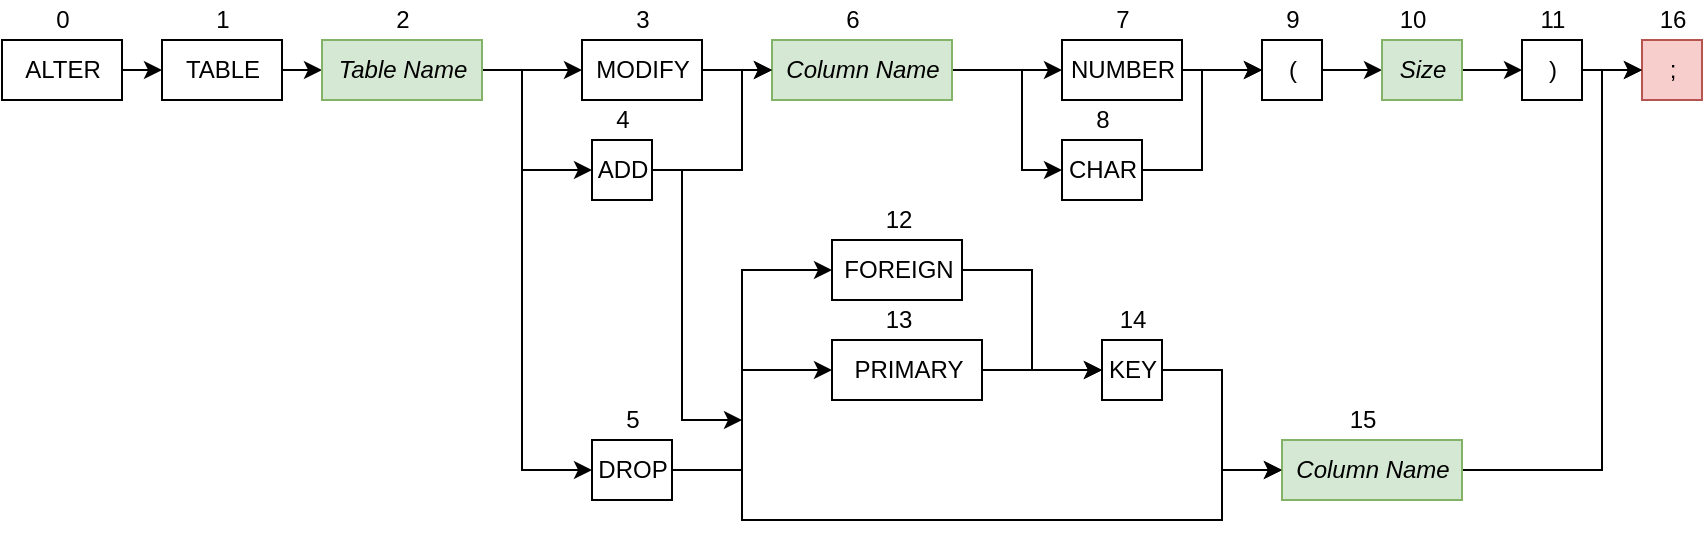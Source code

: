 <mxfile version="13.5.5" type="device"><diagram id="HH97DMklG3GvuwQJtJBX" name="Page-1"><mxGraphModel dx="1422" dy="804" grid="1" gridSize="10" guides="1" tooltips="1" connect="1" arrows="1" fold="1" page="1" pageScale="1" pageWidth="850" pageHeight="1100" math="0" shadow="0"><root><mxCell id="0"/><mxCell id="1" parent="0"/><mxCell id="w54cBLAl5rAkxmdbFsFD-127" style="edgeStyle=orthogonalEdgeStyle;rounded=0;orthogonalLoop=1;jettySize=auto;html=1;exitX=1;exitY=0.5;exitDx=0;exitDy=0;entryX=0;entryY=0.5;entryDx=0;entryDy=0;entryPerimeter=0;" parent="1" source="w54cBLAl5rAkxmdbFsFD-1" target="w54cBLAl5rAkxmdbFsFD-225" edge="1"><mxGeometry relative="1" as="geometry"><mxPoint x="110" y="95" as="targetPoint"/></mxGeometry></mxCell><mxCell id="w54cBLAl5rAkxmdbFsFD-1" value="ALTER" style="html=1;" parent="1" vertex="1"><mxGeometry y="80" width="60" height="30" as="geometry"/></mxCell><mxCell id="w54cBLAl5rAkxmdbFsFD-2" value="0" style="text;html=1;align=center;verticalAlign=middle;resizable=0;points=[];autosize=1;" parent="1" vertex="1"><mxGeometry x="20" y="60" width="20" height="20" as="geometry"/></mxCell><mxCell id="w54cBLAl5rAkxmdbFsFD-53" value=";" style="html=1;fillColor=#f8cecc;strokeColor=#b85450;" parent="1" vertex="1"><mxGeometry x="820" y="80" width="30" height="30" as="geometry"/></mxCell><mxCell id="w54cBLAl5rAkxmdbFsFD-54" value="16" style="text;html=1;align=center;verticalAlign=middle;resizable=0;points=[];autosize=1;" parent="1" vertex="1"><mxGeometry x="820" y="60" width="30" height="20" as="geometry"/></mxCell><mxCell id="w54cBLAl5rAkxmdbFsFD-255" style="edgeStyle=orthogonalEdgeStyle;rounded=0;orthogonalLoop=1;jettySize=auto;html=1;exitX=1;exitY=0.5;exitDx=0;exitDy=0;entryX=0;entryY=0.5;entryDx=0;entryDy=0;" parent="1" source="w54cBLAl5rAkxmdbFsFD-74" target="w54cBLAl5rAkxmdbFsFD-253" edge="1"><mxGeometry relative="1" as="geometry"><Array as="points"><mxPoint x="510" y="95"/><mxPoint x="510" y="145"/></Array></mxGeometry></mxCell><mxCell id="w54cBLAl5rAkxmdbFsFD-256" style="edgeStyle=orthogonalEdgeStyle;rounded=0;orthogonalLoop=1;jettySize=auto;html=1;exitX=1;exitY=0.5;exitDx=0;exitDy=0;entryX=0;entryY=0.5;entryDx=0;entryDy=0;" parent="1" source="w54cBLAl5rAkxmdbFsFD-74" target="w54cBLAl5rAkxmdbFsFD-251" edge="1"><mxGeometry relative="1" as="geometry"/></mxCell><mxCell id="w54cBLAl5rAkxmdbFsFD-74" value="&lt;i&gt;Column Name&lt;/i&gt;" style="html=1;fillColor=#d5e8d4;strokeColor=#82b366;" parent="1" vertex="1"><mxGeometry x="385" y="80" width="90" height="30" as="geometry"/></mxCell><mxCell id="w54cBLAl5rAkxmdbFsFD-75" value="6" style="text;html=1;align=center;verticalAlign=middle;resizable=0;points=[];autosize=1;" parent="1" vertex="1"><mxGeometry x="415" y="60" width="20" height="20" as="geometry"/></mxCell><mxCell id="w54cBLAl5rAkxmdbFsFD-228" style="edgeStyle=orthogonalEdgeStyle;rounded=0;orthogonalLoop=1;jettySize=auto;html=1;exitX=1;exitY=0.5;exitDx=0;exitDy=0;entryX=0;entryY=0.5;entryDx=0;entryDy=0;" parent="1" source="w54cBLAl5rAkxmdbFsFD-225" target="w54cBLAl5rAkxmdbFsFD-226" edge="1"><mxGeometry relative="1" as="geometry"/></mxCell><mxCell id="w54cBLAl5rAkxmdbFsFD-225" value="TABLE" style="html=1;" parent="1" vertex="1"><mxGeometry x="80" y="80" width="60" height="30" as="geometry"/></mxCell><mxCell id="w54cBLAl5rAkxmdbFsFD-235" style="edgeStyle=orthogonalEdgeStyle;rounded=0;orthogonalLoop=1;jettySize=auto;html=1;exitX=1;exitY=0.5;exitDx=0;exitDy=0;entryX=0;entryY=0.5;entryDx=0;entryDy=0;" parent="1" source="w54cBLAl5rAkxmdbFsFD-226" target="w54cBLAl5rAkxmdbFsFD-229" edge="1"><mxGeometry relative="1" as="geometry"><Array as="points"><mxPoint x="260" y="95"/><mxPoint x="260" y="145"/></Array></mxGeometry></mxCell><mxCell id="w54cBLAl5rAkxmdbFsFD-236" style="edgeStyle=orthogonalEdgeStyle;rounded=0;orthogonalLoop=1;jettySize=auto;html=1;exitX=1;exitY=0.5;exitDx=0;exitDy=0;entryX=0;entryY=0.5;entryDx=0;entryDy=0;" parent="1" source="w54cBLAl5rAkxmdbFsFD-226" target="w54cBLAl5rAkxmdbFsFD-231" edge="1"><mxGeometry relative="1" as="geometry"><Array as="points"><mxPoint x="260" y="95"/><mxPoint x="260" y="95"/></Array></mxGeometry></mxCell><mxCell id="w54cBLAl5rAkxmdbFsFD-237" style="edgeStyle=orthogonalEdgeStyle;rounded=0;orthogonalLoop=1;jettySize=auto;html=1;exitX=1;exitY=0.5;exitDx=0;exitDy=0;entryX=0;entryY=0.5;entryDx=0;entryDy=0;" parent="1" source="w54cBLAl5rAkxmdbFsFD-226" target="w54cBLAl5rAkxmdbFsFD-233" edge="1"><mxGeometry relative="1" as="geometry"><Array as="points"><mxPoint x="260" y="95"/><mxPoint x="260" y="295"/></Array></mxGeometry></mxCell><mxCell id="w54cBLAl5rAkxmdbFsFD-226" value="&lt;i&gt;Table Name&lt;/i&gt;" style="html=1;fillColor=#d5e8d4;strokeColor=#82b366;" parent="1" vertex="1"><mxGeometry x="160" y="80" width="80" height="30" as="geometry"/></mxCell><mxCell id="w54cBLAl5rAkxmdbFsFD-227" value="2" style="text;html=1;align=center;verticalAlign=middle;resizable=0;points=[];autosize=1;" parent="1" vertex="1"><mxGeometry x="190" y="60" width="20" height="20" as="geometry"/></mxCell><mxCell id="w54cBLAl5rAkxmdbFsFD-270" style="edgeStyle=orthogonalEdgeStyle;rounded=0;orthogonalLoop=1;jettySize=auto;html=1;exitX=1;exitY=0.5;exitDx=0;exitDy=0;entryX=0;entryY=0.5;entryDx=0;entryDy=0;" parent="1" source="w54cBLAl5rAkxmdbFsFD-229" target="w54cBLAl5rAkxmdbFsFD-74" edge="1"><mxGeometry relative="1" as="geometry"><mxPoint x="380" y="100" as="targetPoint"/><Array as="points"><mxPoint x="370" y="145"/><mxPoint x="370" y="95"/></Array></mxGeometry></mxCell><mxCell id="w54cBLAl5rAkxmdbFsFD-285" style="edgeStyle=orthogonalEdgeStyle;rounded=0;orthogonalLoop=1;jettySize=auto;html=1;exitX=1;exitY=0.5;exitDx=0;exitDy=0;" parent="1" source="w54cBLAl5rAkxmdbFsFD-229" edge="1"><mxGeometry relative="1" as="geometry"><mxPoint x="370" y="270" as="targetPoint"/><Array as="points"><mxPoint x="340" y="145"/><mxPoint x="340" y="270"/><mxPoint x="370" y="270"/></Array></mxGeometry></mxCell><mxCell id="w54cBLAl5rAkxmdbFsFD-229" value="ADD" style="html=1;" parent="1" vertex="1"><mxGeometry x="295" y="130" width="30" height="30" as="geometry"/></mxCell><mxCell id="w54cBLAl5rAkxmdbFsFD-230" value="4" style="text;html=1;align=center;verticalAlign=middle;resizable=0;points=[];autosize=1;" parent="1" vertex="1"><mxGeometry x="300" y="110" width="20" height="20" as="geometry"/></mxCell><mxCell id="w54cBLAl5rAkxmdbFsFD-269" style="edgeStyle=orthogonalEdgeStyle;rounded=0;orthogonalLoop=1;jettySize=auto;html=1;exitX=1;exitY=0.5;exitDx=0;exitDy=0;" parent="1" source="w54cBLAl5rAkxmdbFsFD-231" target="w54cBLAl5rAkxmdbFsFD-74" edge="1"><mxGeometry relative="1" as="geometry"/></mxCell><mxCell id="w54cBLAl5rAkxmdbFsFD-231" value="MODIFY" style="html=1;" parent="1" vertex="1"><mxGeometry x="290" y="80" width="60" height="30" as="geometry"/></mxCell><mxCell id="w54cBLAl5rAkxmdbFsFD-232" value="5" style="text;html=1;align=center;verticalAlign=middle;resizable=0;points=[];autosize=1;" parent="1" vertex="1"><mxGeometry x="305" y="260" width="20" height="20" as="geometry"/></mxCell><mxCell id="w54cBLAl5rAkxmdbFsFD-247" style="edgeStyle=orthogonalEdgeStyle;rounded=0;orthogonalLoop=1;jettySize=auto;html=1;exitX=1;exitY=0.5;exitDx=0;exitDy=0;entryX=0;entryY=0.5;entryDx=0;entryDy=0;" parent="1" source="w54cBLAl5rAkxmdbFsFD-233" target="w54cBLAl5rAkxmdbFsFD-241" edge="1"><mxGeometry relative="1" as="geometry"><Array as="points"><mxPoint x="370" y="295"/><mxPoint x="370" y="245"/></Array></mxGeometry></mxCell><mxCell id="w54cBLAl5rAkxmdbFsFD-274" style="edgeStyle=orthogonalEdgeStyle;rounded=0;orthogonalLoop=1;jettySize=auto;html=1;exitX=1;exitY=0.5;exitDx=0;exitDy=0;entryX=0;entryY=0.5;entryDx=0;entryDy=0;" parent="1" source="w54cBLAl5rAkxmdbFsFD-233" target="w54cBLAl5rAkxmdbFsFD-272" edge="1"><mxGeometry relative="1" as="geometry"><Array as="points"><mxPoint x="370" y="295"/><mxPoint x="370" y="320"/><mxPoint x="610" y="320"/><mxPoint x="610" y="295"/></Array></mxGeometry></mxCell><mxCell id="w54cBLAl5rAkxmdbFsFD-275" style="edgeStyle=orthogonalEdgeStyle;rounded=0;orthogonalLoop=1;jettySize=auto;html=1;exitX=1;exitY=0.5;exitDx=0;exitDy=0;entryX=0;entryY=0.5;entryDx=0;entryDy=0;" parent="1" source="w54cBLAl5rAkxmdbFsFD-233" target="w54cBLAl5rAkxmdbFsFD-239" edge="1"><mxGeometry relative="1" as="geometry"><Array as="points"><mxPoint x="370" y="295"/><mxPoint x="370" y="195"/></Array></mxGeometry></mxCell><mxCell id="w54cBLAl5rAkxmdbFsFD-233" value="DROP" style="html=1;" parent="1" vertex="1"><mxGeometry x="295" y="280" width="40" height="30" as="geometry"/></mxCell><mxCell id="w54cBLAl5rAkxmdbFsFD-234" value="3" style="text;html=1;align=center;verticalAlign=middle;resizable=0;points=[];autosize=1;" parent="1" vertex="1"><mxGeometry x="310" y="60" width="20" height="20" as="geometry"/></mxCell><mxCell id="w54cBLAl5rAkxmdbFsFD-267" style="edgeStyle=orthogonalEdgeStyle;rounded=0;orthogonalLoop=1;jettySize=auto;html=1;exitX=1;exitY=0.5;exitDx=0;exitDy=0;entryX=0;entryY=0.5;entryDx=0;entryDy=0;" parent="1" source="w54cBLAl5rAkxmdbFsFD-239" target="w54cBLAl5rAkxmdbFsFD-249" edge="1"><mxGeometry relative="1" as="geometry"/></mxCell><mxCell id="w54cBLAl5rAkxmdbFsFD-239" value="FOREIGN" style="html=1;" parent="1" vertex="1"><mxGeometry x="415" y="180" width="65" height="30" as="geometry"/></mxCell><mxCell id="w54cBLAl5rAkxmdbFsFD-268" style="edgeStyle=orthogonalEdgeStyle;rounded=0;orthogonalLoop=1;jettySize=auto;html=1;exitX=1;exitY=0.5;exitDx=0;exitDy=0;entryX=0;entryY=0.5;entryDx=0;entryDy=0;" parent="1" source="w54cBLAl5rAkxmdbFsFD-241" target="w54cBLAl5rAkxmdbFsFD-249" edge="1"><mxGeometry relative="1" as="geometry"/></mxCell><mxCell id="w54cBLAl5rAkxmdbFsFD-241" value="PRIMARY" style="html=1;" parent="1" vertex="1"><mxGeometry x="415" y="230" width="75" height="30" as="geometry"/></mxCell><mxCell id="w54cBLAl5rAkxmdbFsFD-242" value="13" style="text;html=1;align=center;verticalAlign=middle;resizable=0;points=[];autosize=1;" parent="1" vertex="1"><mxGeometry x="432.5" y="210" width="30" height="20" as="geometry"/></mxCell><mxCell id="w54cBLAl5rAkxmdbFsFD-249" value="KEY" style="html=1;" parent="1" vertex="1"><mxGeometry x="550" y="230" width="30" height="30" as="geometry"/></mxCell><mxCell id="w54cBLAl5rAkxmdbFsFD-250" value="14" style="text;html=1;align=center;verticalAlign=middle;resizable=0;points=[];autosize=1;" parent="1" vertex="1"><mxGeometry x="550" y="210" width="30" height="20" as="geometry"/></mxCell><mxCell id="w54cBLAl5rAkxmdbFsFD-263" style="edgeStyle=orthogonalEdgeStyle;rounded=0;orthogonalLoop=1;jettySize=auto;html=1;exitX=1;exitY=0.5;exitDx=0;exitDy=0;entryX=0;entryY=0.5;entryDx=0;entryDy=0;" parent="1" source="w54cBLAl5rAkxmdbFsFD-251" target="w54cBLAl5rAkxmdbFsFD-257" edge="1"><mxGeometry relative="1" as="geometry"/></mxCell><mxCell id="w54cBLAl5rAkxmdbFsFD-251" value="NUMBER" style="html=1;" parent="1" vertex="1"><mxGeometry x="530" y="80" width="60" height="30" as="geometry"/></mxCell><mxCell id="w54cBLAl5rAkxmdbFsFD-252" value="7" style="text;html=1;align=center;verticalAlign=middle;resizable=0;points=[];autosize=1;" parent="1" vertex="1"><mxGeometry x="550" y="60" width="20" height="20" as="geometry"/></mxCell><mxCell id="w54cBLAl5rAkxmdbFsFD-271" style="edgeStyle=orthogonalEdgeStyle;rounded=0;orthogonalLoop=1;jettySize=auto;html=1;exitX=1;exitY=0.5;exitDx=0;exitDy=0;entryX=0;entryY=0.5;entryDx=0;entryDy=0;" parent="1" source="w54cBLAl5rAkxmdbFsFD-253" target="w54cBLAl5rAkxmdbFsFD-257" edge="1"><mxGeometry relative="1" as="geometry"><Array as="points"><mxPoint x="600" y="145"/><mxPoint x="600" y="95"/></Array></mxGeometry></mxCell><mxCell id="w54cBLAl5rAkxmdbFsFD-253" value="CHAR" style="html=1;" parent="1" vertex="1"><mxGeometry x="530" y="130" width="40" height="30" as="geometry"/></mxCell><mxCell id="w54cBLAl5rAkxmdbFsFD-254" value="8" style="text;html=1;align=center;verticalAlign=middle;resizable=0;points=[];autosize=1;" parent="1" vertex="1"><mxGeometry x="540" y="110" width="20" height="20" as="geometry"/></mxCell><mxCell id="w54cBLAl5rAkxmdbFsFD-264" style="edgeStyle=orthogonalEdgeStyle;rounded=0;orthogonalLoop=1;jettySize=auto;html=1;exitX=1;exitY=0.5;exitDx=0;exitDy=0;entryX=0;entryY=0.5;entryDx=0;entryDy=0;" parent="1" source="w54cBLAl5rAkxmdbFsFD-257" target="w54cBLAl5rAkxmdbFsFD-261" edge="1"><mxGeometry relative="1" as="geometry"/></mxCell><mxCell id="w54cBLAl5rAkxmdbFsFD-257" value="(" style="html=1;" parent="1" vertex="1"><mxGeometry x="630" y="80" width="30" height="30" as="geometry"/></mxCell><mxCell id="w54cBLAl5rAkxmdbFsFD-258" value="9" style="text;html=1;align=center;verticalAlign=middle;resizable=0;points=[];autosize=1;" parent="1" vertex="1"><mxGeometry x="635" y="60" width="20" height="20" as="geometry"/></mxCell><mxCell id="w54cBLAl5rAkxmdbFsFD-266" style="edgeStyle=orthogonalEdgeStyle;rounded=0;orthogonalLoop=1;jettySize=auto;html=1;exitX=1;exitY=0.5;exitDx=0;exitDy=0;entryX=0;entryY=0.5;entryDx=0;entryDy=0;" parent="1" source="w54cBLAl5rAkxmdbFsFD-259" target="w54cBLAl5rAkxmdbFsFD-53" edge="1"><mxGeometry relative="1" as="geometry"/></mxCell><mxCell id="w54cBLAl5rAkxmdbFsFD-259" value=")" style="html=1;" parent="1" vertex="1"><mxGeometry x="760" y="80" width="30" height="30" as="geometry"/></mxCell><mxCell id="w54cBLAl5rAkxmdbFsFD-260" value="11" style="text;html=1;align=center;verticalAlign=middle;resizable=0;points=[];autosize=1;" parent="1" vertex="1"><mxGeometry x="760" y="60" width="30" height="20" as="geometry"/></mxCell><mxCell id="w54cBLAl5rAkxmdbFsFD-265" style="edgeStyle=orthogonalEdgeStyle;rounded=0;orthogonalLoop=1;jettySize=auto;html=1;exitX=1;exitY=0.5;exitDx=0;exitDy=0;entryX=0;entryY=0.5;entryDx=0;entryDy=0;" parent="1" source="w54cBLAl5rAkxmdbFsFD-261" target="w54cBLAl5rAkxmdbFsFD-259" edge="1"><mxGeometry relative="1" as="geometry"/></mxCell><mxCell id="w54cBLAl5rAkxmdbFsFD-261" value="&lt;i&gt;Size&lt;/i&gt;" style="html=1;fillColor=#d5e8d4;strokeColor=#82b366;" parent="1" vertex="1"><mxGeometry x="690" y="80" width="40" height="30" as="geometry"/></mxCell><mxCell id="w54cBLAl5rAkxmdbFsFD-262" value="10" style="text;html=1;align=center;verticalAlign=middle;resizable=0;points=[];autosize=1;" parent="1" vertex="1"><mxGeometry x="690" y="60" width="30" height="20" as="geometry"/></mxCell><mxCell id="w54cBLAl5rAkxmdbFsFD-277" style="edgeStyle=orthogonalEdgeStyle;rounded=0;orthogonalLoop=1;jettySize=auto;html=1;exitX=1;exitY=0.5;exitDx=0;exitDy=0;entryX=0;entryY=0.5;entryDx=0;entryDy=0;" parent="1" source="w54cBLAl5rAkxmdbFsFD-272" target="w54cBLAl5rAkxmdbFsFD-53" edge="1"><mxGeometry relative="1" as="geometry"><Array as="points"><mxPoint x="800" y="295"/><mxPoint x="800" y="95"/></Array></mxGeometry></mxCell><mxCell id="w54cBLAl5rAkxmdbFsFD-272" value="&lt;i&gt;Column Name&lt;/i&gt;" style="html=1;fillColor=#d5e8d4;strokeColor=#82b366;" parent="1" vertex="1"><mxGeometry x="640" y="280" width="90" height="30" as="geometry"/></mxCell><mxCell id="w54cBLAl5rAkxmdbFsFD-276" value="12" style="text;html=1;align=center;verticalAlign=middle;resizable=0;points=[];autosize=1;" parent="1" vertex="1"><mxGeometry x="432.5" y="160" width="30" height="20" as="geometry"/></mxCell><mxCell id="w54cBLAl5rAkxmdbFsFD-284" style="edgeStyle=orthogonalEdgeStyle;rounded=0;orthogonalLoop=1;jettySize=auto;html=1;exitX=1;exitY=0.5;exitDx=0;exitDy=0;entryX=0;entryY=0.5;entryDx=0;entryDy=0;" parent="1" source="w54cBLAl5rAkxmdbFsFD-249" target="w54cBLAl5rAkxmdbFsFD-272" edge="1"><mxGeometry relative="1" as="geometry"><mxPoint x="595" y="395" as="sourcePoint"/></mxGeometry></mxCell><mxCell id="w54cBLAl5rAkxmdbFsFD-286" value="1" style="text;html=1;align=center;verticalAlign=middle;resizable=0;points=[];autosize=1;" parent="1" vertex="1"><mxGeometry x="100" y="60" width="20" height="20" as="geometry"/></mxCell><mxCell id="w54cBLAl5rAkxmdbFsFD-287" value="15" style="text;html=1;align=center;verticalAlign=middle;resizable=0;points=[];autosize=1;" parent="1" vertex="1"><mxGeometry x="665" y="260" width="30" height="20" as="geometry"/></mxCell></root></mxGraphModel></diagram></mxfile>
